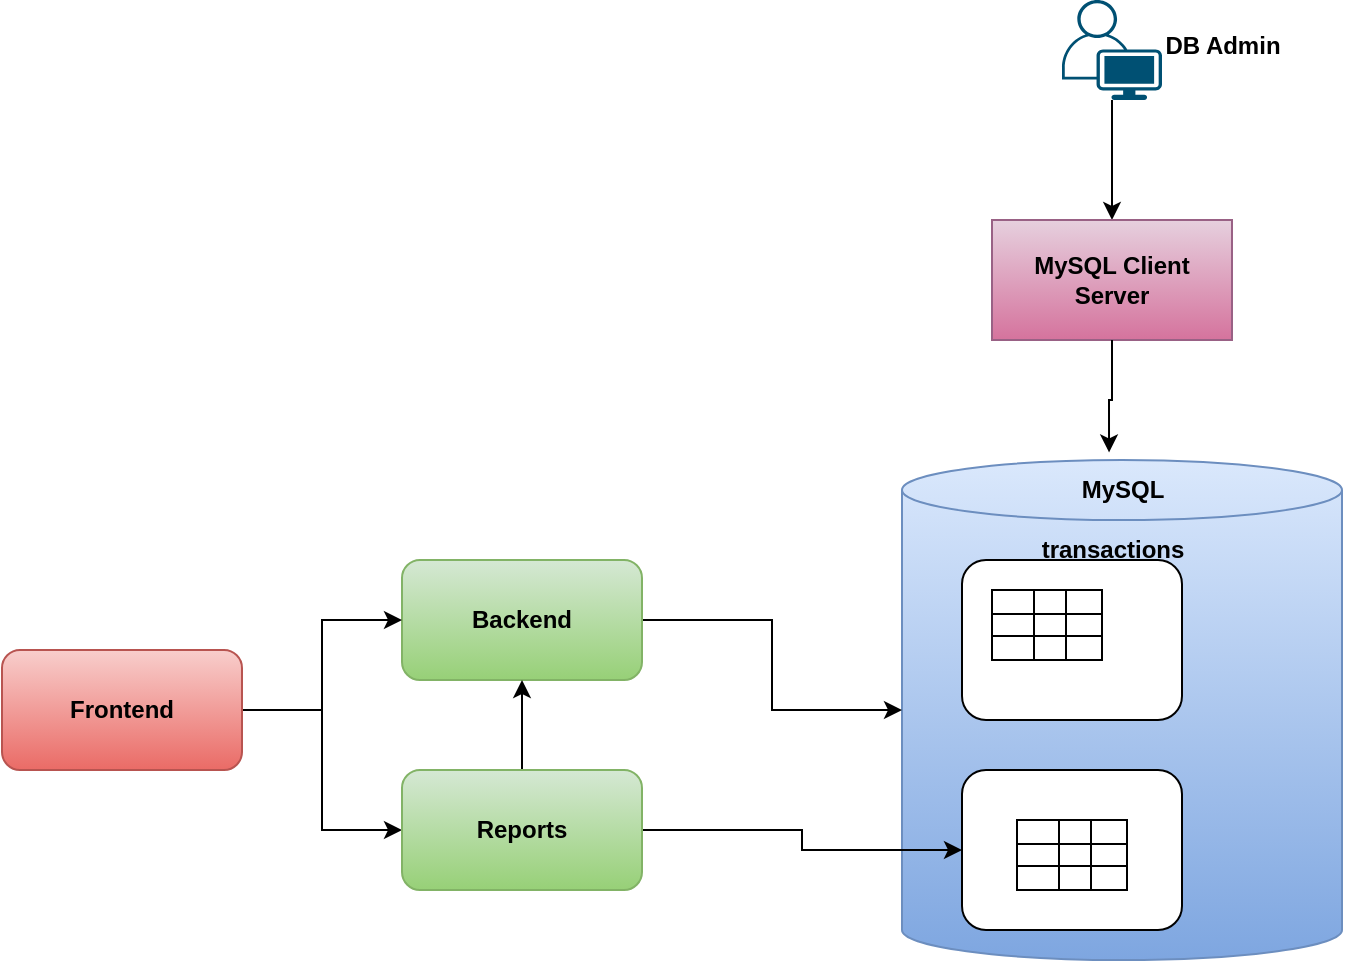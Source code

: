 <mxfile version="26.3.0">
  <diagram name="Page-1" id="DXh7btEMB2adWHyWhRcp">
    <mxGraphModel dx="1251" dy="1760" grid="1" gridSize="10" guides="1" tooltips="1" connect="1" arrows="1" fold="1" page="1" pageScale="1" pageWidth="850" pageHeight="1100" math="0" shadow="0">
      <root>
        <mxCell id="0" />
        <mxCell id="1" parent="0" />
        <mxCell id="bIo0WfAE6HO9rWNqzDb8-1" value="" style="shape=cylinder3;whiteSpace=wrap;html=1;boundedLbl=1;backgroundOutline=1;size=15;fillColor=#dae8fc;gradientColor=#7ea6e0;strokeColor=#6c8ebf;" vertex="1" parent="1">
          <mxGeometry x="650" y="120" width="220" height="250" as="geometry" />
        </mxCell>
        <mxCell id="bIo0WfAE6HO9rWNqzDb8-3" style="edgeStyle=orthogonalEdgeStyle;rounded=0;orthogonalLoop=1;jettySize=auto;html=1;" edge="1" parent="1" source="bIo0WfAE6HO9rWNqzDb8-2" target="bIo0WfAE6HO9rWNqzDb8-1">
          <mxGeometry relative="1" as="geometry" />
        </mxCell>
        <mxCell id="bIo0WfAE6HO9rWNqzDb8-2" value="&lt;b&gt;Backend&lt;/b&gt;" style="rounded=1;whiteSpace=wrap;html=1;fillColor=#d5e8d4;gradientColor=#97d077;strokeColor=#82b366;" vertex="1" parent="1">
          <mxGeometry x="400" y="170" width="120" height="60" as="geometry" />
        </mxCell>
        <mxCell id="bIo0WfAE6HO9rWNqzDb8-5" style="edgeStyle=orthogonalEdgeStyle;rounded=0;orthogonalLoop=1;jettySize=auto;html=1;entryX=0;entryY=0.5;entryDx=0;entryDy=0;" edge="1" parent="1" source="bIo0WfAE6HO9rWNqzDb8-4" target="bIo0WfAE6HO9rWNqzDb8-2">
          <mxGeometry relative="1" as="geometry" />
        </mxCell>
        <mxCell id="bIo0WfAE6HO9rWNqzDb8-28" style="edgeStyle=orthogonalEdgeStyle;rounded=0;orthogonalLoop=1;jettySize=auto;html=1;" edge="1" parent="1" source="bIo0WfAE6HO9rWNqzDb8-4" target="bIo0WfAE6HO9rWNqzDb8-27">
          <mxGeometry relative="1" as="geometry" />
        </mxCell>
        <mxCell id="bIo0WfAE6HO9rWNqzDb8-4" value="&lt;b&gt;Frontend&lt;/b&gt;" style="rounded=1;whiteSpace=wrap;html=1;fillColor=#f8cecc;gradientColor=#ea6b66;strokeColor=#b85450;" vertex="1" parent="1">
          <mxGeometry x="200" y="215" width="120" height="60" as="geometry" />
        </mxCell>
        <mxCell id="bIo0WfAE6HO9rWNqzDb8-6" value="" style="rounded=1;whiteSpace=wrap;html=1;" vertex="1" parent="1">
          <mxGeometry x="680" y="170" width="110" height="80" as="geometry" />
        </mxCell>
        <mxCell id="bIo0WfAE6HO9rWNqzDb8-7" value="&lt;b&gt;transactions&lt;/b&gt;" style="text;html=1;align=center;verticalAlign=middle;resizable=0;points=[];autosize=1;strokeColor=none;fillColor=none;" vertex="1" parent="1">
          <mxGeometry x="710" y="150" width="90" height="30" as="geometry" />
        </mxCell>
        <mxCell id="bIo0WfAE6HO9rWNqzDb8-8" value="" style="shape=table;startSize=0;container=1;collapsible=0;childLayout=tableLayout;fontSize=16;" vertex="1" parent="1">
          <mxGeometry x="695" y="185" width="55" height="35" as="geometry" />
        </mxCell>
        <mxCell id="bIo0WfAE6HO9rWNqzDb8-9" value="" style="shape=tableRow;horizontal=0;startSize=0;swimlaneHead=0;swimlaneBody=0;strokeColor=inherit;top=0;left=0;bottom=0;right=0;collapsible=0;dropTarget=0;fillColor=none;points=[[0,0.5],[1,0.5]];portConstraint=eastwest;fontSize=16;" vertex="1" parent="bIo0WfAE6HO9rWNqzDb8-8">
          <mxGeometry width="55" height="12" as="geometry" />
        </mxCell>
        <mxCell id="bIo0WfAE6HO9rWNqzDb8-10" value="" style="shape=partialRectangle;html=1;whiteSpace=wrap;connectable=0;strokeColor=inherit;overflow=hidden;fillColor=none;top=0;left=0;bottom=0;right=0;pointerEvents=1;fontSize=16;" vertex="1" parent="bIo0WfAE6HO9rWNqzDb8-9">
          <mxGeometry width="21" height="12" as="geometry">
            <mxRectangle width="21" height="12" as="alternateBounds" />
          </mxGeometry>
        </mxCell>
        <mxCell id="bIo0WfAE6HO9rWNqzDb8-11" value="" style="shape=partialRectangle;html=1;whiteSpace=wrap;connectable=0;strokeColor=inherit;overflow=hidden;fillColor=none;top=0;left=0;bottom=0;right=0;pointerEvents=1;fontSize=16;" vertex="1" parent="bIo0WfAE6HO9rWNqzDb8-9">
          <mxGeometry x="21" width="16" height="12" as="geometry">
            <mxRectangle width="16" height="12" as="alternateBounds" />
          </mxGeometry>
        </mxCell>
        <mxCell id="bIo0WfAE6HO9rWNqzDb8-12" value="" style="shape=partialRectangle;html=1;whiteSpace=wrap;connectable=0;strokeColor=inherit;overflow=hidden;fillColor=none;top=0;left=0;bottom=0;right=0;pointerEvents=1;fontSize=16;" vertex="1" parent="bIo0WfAE6HO9rWNqzDb8-9">
          <mxGeometry x="37" width="18" height="12" as="geometry">
            <mxRectangle width="18" height="12" as="alternateBounds" />
          </mxGeometry>
        </mxCell>
        <mxCell id="bIo0WfAE6HO9rWNqzDb8-13" value="" style="shape=tableRow;horizontal=0;startSize=0;swimlaneHead=0;swimlaneBody=0;strokeColor=inherit;top=0;left=0;bottom=0;right=0;collapsible=0;dropTarget=0;fillColor=none;points=[[0,0.5],[1,0.5]];portConstraint=eastwest;fontSize=16;" vertex="1" parent="bIo0WfAE6HO9rWNqzDb8-8">
          <mxGeometry y="12" width="55" height="11" as="geometry" />
        </mxCell>
        <mxCell id="bIo0WfAE6HO9rWNqzDb8-14" value="" style="shape=partialRectangle;html=1;whiteSpace=wrap;connectable=0;strokeColor=inherit;overflow=hidden;fillColor=none;top=0;left=0;bottom=0;right=0;pointerEvents=1;fontSize=16;" vertex="1" parent="bIo0WfAE6HO9rWNqzDb8-13">
          <mxGeometry width="21" height="11" as="geometry">
            <mxRectangle width="21" height="11" as="alternateBounds" />
          </mxGeometry>
        </mxCell>
        <mxCell id="bIo0WfAE6HO9rWNqzDb8-15" value="" style="shape=partialRectangle;html=1;whiteSpace=wrap;connectable=0;strokeColor=inherit;overflow=hidden;fillColor=none;top=0;left=0;bottom=0;right=0;pointerEvents=1;fontSize=16;" vertex="1" parent="bIo0WfAE6HO9rWNqzDb8-13">
          <mxGeometry x="21" width="16" height="11" as="geometry">
            <mxRectangle width="16" height="11" as="alternateBounds" />
          </mxGeometry>
        </mxCell>
        <mxCell id="bIo0WfAE6HO9rWNqzDb8-16" value="" style="shape=partialRectangle;html=1;whiteSpace=wrap;connectable=0;strokeColor=inherit;overflow=hidden;fillColor=none;top=0;left=0;bottom=0;right=0;pointerEvents=1;fontSize=16;" vertex="1" parent="bIo0WfAE6HO9rWNqzDb8-13">
          <mxGeometry x="37" width="18" height="11" as="geometry">
            <mxRectangle width="18" height="11" as="alternateBounds" />
          </mxGeometry>
        </mxCell>
        <mxCell id="bIo0WfAE6HO9rWNqzDb8-17" value="" style="shape=tableRow;horizontal=0;startSize=0;swimlaneHead=0;swimlaneBody=0;strokeColor=inherit;top=0;left=0;bottom=0;right=0;collapsible=0;dropTarget=0;fillColor=none;points=[[0,0.5],[1,0.5]];portConstraint=eastwest;fontSize=16;" vertex="1" parent="bIo0WfAE6HO9rWNqzDb8-8">
          <mxGeometry y="23" width="55" height="12" as="geometry" />
        </mxCell>
        <mxCell id="bIo0WfAE6HO9rWNqzDb8-18" value="" style="shape=partialRectangle;html=1;whiteSpace=wrap;connectable=0;strokeColor=inherit;overflow=hidden;fillColor=none;top=0;left=0;bottom=0;right=0;pointerEvents=1;fontSize=16;" vertex="1" parent="bIo0WfAE6HO9rWNqzDb8-17">
          <mxGeometry width="21" height="12" as="geometry">
            <mxRectangle width="21" height="12" as="alternateBounds" />
          </mxGeometry>
        </mxCell>
        <mxCell id="bIo0WfAE6HO9rWNqzDb8-19" value="" style="shape=partialRectangle;html=1;whiteSpace=wrap;connectable=0;strokeColor=inherit;overflow=hidden;fillColor=none;top=0;left=0;bottom=0;right=0;pointerEvents=1;fontSize=16;" vertex="1" parent="bIo0WfAE6HO9rWNqzDb8-17">
          <mxGeometry x="21" width="16" height="12" as="geometry">
            <mxRectangle width="16" height="12" as="alternateBounds" />
          </mxGeometry>
        </mxCell>
        <mxCell id="bIo0WfAE6HO9rWNqzDb8-20" value="" style="shape=partialRectangle;html=1;whiteSpace=wrap;connectable=0;strokeColor=inherit;overflow=hidden;fillColor=none;top=0;left=0;bottom=0;right=0;pointerEvents=1;fontSize=16;" vertex="1" parent="bIo0WfAE6HO9rWNqzDb8-17">
          <mxGeometry x="37" width="18" height="12" as="geometry">
            <mxRectangle width="18" height="12" as="alternateBounds" />
          </mxGeometry>
        </mxCell>
        <mxCell id="bIo0WfAE6HO9rWNqzDb8-21" value="&lt;b&gt;MySQL&lt;/b&gt;" style="text;html=1;align=center;verticalAlign=middle;resizable=0;points=[];autosize=1;strokeColor=none;fillColor=none;" vertex="1" parent="1">
          <mxGeometry x="730" y="120" width="60" height="30" as="geometry" />
        </mxCell>
        <mxCell id="bIo0WfAE6HO9rWNqzDb8-24" style="edgeStyle=orthogonalEdgeStyle;rounded=0;orthogonalLoop=1;jettySize=auto;html=1;entryX=0.5;entryY=0;entryDx=0;entryDy=0;" edge="1" parent="1" source="bIo0WfAE6HO9rWNqzDb8-22" target="bIo0WfAE6HO9rWNqzDb8-23">
          <mxGeometry relative="1" as="geometry" />
        </mxCell>
        <mxCell id="bIo0WfAE6HO9rWNqzDb8-22" value="" style="points=[[0.35,0,0],[0.98,0.51,0],[1,0.71,0],[0.67,1,0],[0,0.795,0],[0,0.65,0]];verticalLabelPosition=bottom;sketch=0;html=1;verticalAlign=top;aspect=fixed;align=center;pointerEvents=1;shape=mxgraph.cisco19.user;fillColor=#005073;strokeColor=none;" vertex="1" parent="1">
          <mxGeometry x="730" y="-110" width="50" height="50" as="geometry" />
        </mxCell>
        <mxCell id="bIo0WfAE6HO9rWNqzDb8-23" value="&lt;b&gt;MySQL Client Server&lt;/b&gt;" style="rounded=0;whiteSpace=wrap;html=1;fillColor=#e6d0de;gradientColor=#d5739d;strokeColor=#996185;" vertex="1" parent="1">
          <mxGeometry x="695" width="120" height="60" as="geometry" />
        </mxCell>
        <mxCell id="bIo0WfAE6HO9rWNqzDb8-25" style="edgeStyle=orthogonalEdgeStyle;rounded=0;orthogonalLoop=1;jettySize=auto;html=1;entryX=0.392;entryY=-0.127;entryDx=0;entryDy=0;entryPerimeter=0;" edge="1" parent="1" source="bIo0WfAE6HO9rWNqzDb8-23" target="bIo0WfAE6HO9rWNqzDb8-21">
          <mxGeometry relative="1" as="geometry" />
        </mxCell>
        <mxCell id="bIo0WfAE6HO9rWNqzDb8-26" value="&lt;b&gt;DB Admin&lt;/b&gt;" style="text;html=1;align=center;verticalAlign=middle;resizable=0;points=[];autosize=1;strokeColor=none;fillColor=none;" vertex="1" parent="1">
          <mxGeometry x="770" y="-102" width="80" height="30" as="geometry" />
        </mxCell>
        <mxCell id="bIo0WfAE6HO9rWNqzDb8-43" style="edgeStyle=orthogonalEdgeStyle;rounded=0;orthogonalLoop=1;jettySize=auto;html=1;" edge="1" parent="1" source="bIo0WfAE6HO9rWNqzDb8-27" target="bIo0WfAE6HO9rWNqzDb8-29">
          <mxGeometry relative="1" as="geometry" />
        </mxCell>
        <mxCell id="bIo0WfAE6HO9rWNqzDb8-44" style="edgeStyle=orthogonalEdgeStyle;rounded=0;orthogonalLoop=1;jettySize=auto;html=1;entryX=0.5;entryY=1;entryDx=0;entryDy=0;" edge="1" parent="1" source="bIo0WfAE6HO9rWNqzDb8-27" target="bIo0WfAE6HO9rWNqzDb8-2">
          <mxGeometry relative="1" as="geometry" />
        </mxCell>
        <mxCell id="bIo0WfAE6HO9rWNqzDb8-27" value="&lt;b&gt;Reports&lt;/b&gt;" style="rounded=1;whiteSpace=wrap;html=1;fillColor=#d5e8d4;gradientColor=#97d077;strokeColor=#82b366;" vertex="1" parent="1">
          <mxGeometry x="400" y="275" width="120" height="60" as="geometry" />
        </mxCell>
        <mxCell id="bIo0WfAE6HO9rWNqzDb8-29" value="" style="rounded=1;whiteSpace=wrap;html=1;" vertex="1" parent="1">
          <mxGeometry x="680" y="275" width="110" height="80" as="geometry" />
        </mxCell>
        <mxCell id="bIo0WfAE6HO9rWNqzDb8-30" value="" style="shape=table;startSize=0;container=1;collapsible=0;childLayout=tableLayout;fontSize=16;" vertex="1" parent="1">
          <mxGeometry x="707.5" y="300" width="55" height="35" as="geometry" />
        </mxCell>
        <mxCell id="bIo0WfAE6HO9rWNqzDb8-31" value="" style="shape=tableRow;horizontal=0;startSize=0;swimlaneHead=0;swimlaneBody=0;strokeColor=inherit;top=0;left=0;bottom=0;right=0;collapsible=0;dropTarget=0;fillColor=none;points=[[0,0.5],[1,0.5]];portConstraint=eastwest;fontSize=16;" vertex="1" parent="bIo0WfAE6HO9rWNqzDb8-30">
          <mxGeometry width="55" height="12" as="geometry" />
        </mxCell>
        <mxCell id="bIo0WfAE6HO9rWNqzDb8-32" value="" style="shape=partialRectangle;html=1;whiteSpace=wrap;connectable=0;strokeColor=inherit;overflow=hidden;fillColor=none;top=0;left=0;bottom=0;right=0;pointerEvents=1;fontSize=16;" vertex="1" parent="bIo0WfAE6HO9rWNqzDb8-31">
          <mxGeometry width="21" height="12" as="geometry">
            <mxRectangle width="21" height="12" as="alternateBounds" />
          </mxGeometry>
        </mxCell>
        <mxCell id="bIo0WfAE6HO9rWNqzDb8-33" value="" style="shape=partialRectangle;html=1;whiteSpace=wrap;connectable=0;strokeColor=inherit;overflow=hidden;fillColor=none;top=0;left=0;bottom=0;right=0;pointerEvents=1;fontSize=16;" vertex="1" parent="bIo0WfAE6HO9rWNqzDb8-31">
          <mxGeometry x="21" width="16" height="12" as="geometry">
            <mxRectangle width="16" height="12" as="alternateBounds" />
          </mxGeometry>
        </mxCell>
        <mxCell id="bIo0WfAE6HO9rWNqzDb8-34" value="" style="shape=partialRectangle;html=1;whiteSpace=wrap;connectable=0;strokeColor=inherit;overflow=hidden;fillColor=none;top=0;left=0;bottom=0;right=0;pointerEvents=1;fontSize=16;" vertex="1" parent="bIo0WfAE6HO9rWNqzDb8-31">
          <mxGeometry x="37" width="18" height="12" as="geometry">
            <mxRectangle width="18" height="12" as="alternateBounds" />
          </mxGeometry>
        </mxCell>
        <mxCell id="bIo0WfAE6HO9rWNqzDb8-35" value="" style="shape=tableRow;horizontal=0;startSize=0;swimlaneHead=0;swimlaneBody=0;strokeColor=inherit;top=0;left=0;bottom=0;right=0;collapsible=0;dropTarget=0;fillColor=none;points=[[0,0.5],[1,0.5]];portConstraint=eastwest;fontSize=16;" vertex="1" parent="bIo0WfAE6HO9rWNqzDb8-30">
          <mxGeometry y="12" width="55" height="11" as="geometry" />
        </mxCell>
        <mxCell id="bIo0WfAE6HO9rWNqzDb8-36" value="" style="shape=partialRectangle;html=1;whiteSpace=wrap;connectable=0;strokeColor=inherit;overflow=hidden;fillColor=none;top=0;left=0;bottom=0;right=0;pointerEvents=1;fontSize=16;" vertex="1" parent="bIo0WfAE6HO9rWNqzDb8-35">
          <mxGeometry width="21" height="11" as="geometry">
            <mxRectangle width="21" height="11" as="alternateBounds" />
          </mxGeometry>
        </mxCell>
        <mxCell id="bIo0WfAE6HO9rWNqzDb8-37" value="" style="shape=partialRectangle;html=1;whiteSpace=wrap;connectable=0;strokeColor=inherit;overflow=hidden;fillColor=none;top=0;left=0;bottom=0;right=0;pointerEvents=1;fontSize=16;" vertex="1" parent="bIo0WfAE6HO9rWNqzDb8-35">
          <mxGeometry x="21" width="16" height="11" as="geometry">
            <mxRectangle width="16" height="11" as="alternateBounds" />
          </mxGeometry>
        </mxCell>
        <mxCell id="bIo0WfAE6HO9rWNqzDb8-38" value="" style="shape=partialRectangle;html=1;whiteSpace=wrap;connectable=0;strokeColor=inherit;overflow=hidden;fillColor=none;top=0;left=0;bottom=0;right=0;pointerEvents=1;fontSize=16;" vertex="1" parent="bIo0WfAE6HO9rWNqzDb8-35">
          <mxGeometry x="37" width="18" height="11" as="geometry">
            <mxRectangle width="18" height="11" as="alternateBounds" />
          </mxGeometry>
        </mxCell>
        <mxCell id="bIo0WfAE6HO9rWNqzDb8-39" value="" style="shape=tableRow;horizontal=0;startSize=0;swimlaneHead=0;swimlaneBody=0;strokeColor=inherit;top=0;left=0;bottom=0;right=0;collapsible=0;dropTarget=0;fillColor=none;points=[[0,0.5],[1,0.5]];portConstraint=eastwest;fontSize=16;" vertex="1" parent="bIo0WfAE6HO9rWNqzDb8-30">
          <mxGeometry y="23" width="55" height="12" as="geometry" />
        </mxCell>
        <mxCell id="bIo0WfAE6HO9rWNqzDb8-40" value="" style="shape=partialRectangle;html=1;whiteSpace=wrap;connectable=0;strokeColor=inherit;overflow=hidden;fillColor=none;top=0;left=0;bottom=0;right=0;pointerEvents=1;fontSize=16;" vertex="1" parent="bIo0WfAE6HO9rWNqzDb8-39">
          <mxGeometry width="21" height="12" as="geometry">
            <mxRectangle width="21" height="12" as="alternateBounds" />
          </mxGeometry>
        </mxCell>
        <mxCell id="bIo0WfAE6HO9rWNqzDb8-41" value="" style="shape=partialRectangle;html=1;whiteSpace=wrap;connectable=0;strokeColor=inherit;overflow=hidden;fillColor=none;top=0;left=0;bottom=0;right=0;pointerEvents=1;fontSize=16;" vertex="1" parent="bIo0WfAE6HO9rWNqzDb8-39">
          <mxGeometry x="21" width="16" height="12" as="geometry">
            <mxRectangle width="16" height="12" as="alternateBounds" />
          </mxGeometry>
        </mxCell>
        <mxCell id="bIo0WfAE6HO9rWNqzDb8-42" value="" style="shape=partialRectangle;html=1;whiteSpace=wrap;connectable=0;strokeColor=inherit;overflow=hidden;fillColor=none;top=0;left=0;bottom=0;right=0;pointerEvents=1;fontSize=16;" vertex="1" parent="bIo0WfAE6HO9rWNqzDb8-39">
          <mxGeometry x="37" width="18" height="12" as="geometry">
            <mxRectangle width="18" height="12" as="alternateBounds" />
          </mxGeometry>
        </mxCell>
      </root>
    </mxGraphModel>
  </diagram>
</mxfile>
